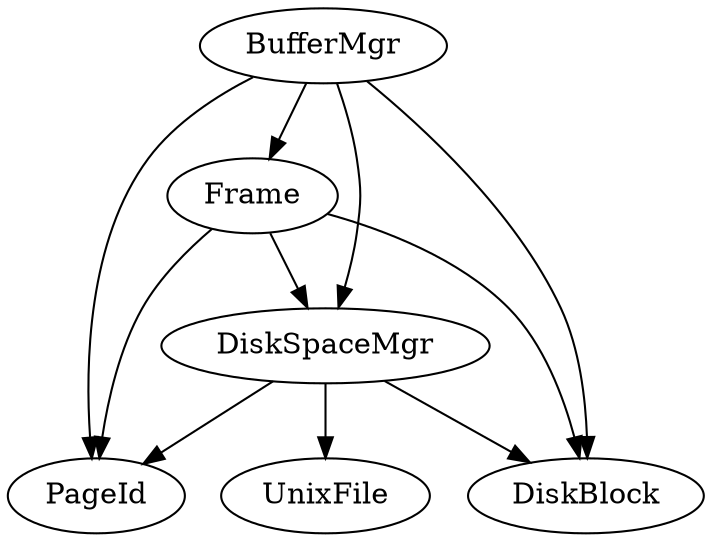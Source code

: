 #
# dot -Tpng class-dependency.gv -o class-dependency.png
#
digraph G {
DiskSpaceMgr -> UnixFile;
DiskSpaceMgr -> PageId;
DiskSpaceMgr -> DiskBlock; 

BufferMgr -> DiskBlock;
BufferMgr -> Frame;
BufferMgr -> PageId;
BufferMgr -> DiskSpaceMgr;

Frame -> PageId;
Frame -> DiskBlock;
Frame -> DiskSpaceMgr;

}
